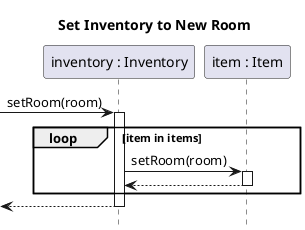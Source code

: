 @startuml
'https://plantuml.com/sequence-diagram

title Set Inventory to New Room
hide footbox
autoactivate on

participant "inventory : Inventory" as inventory
participant "item : Item" as item

[-> inventory : setRoom(room)
    loop item in items
        inventory -> item : setRoom(room)
        return
    end
return

@enduml